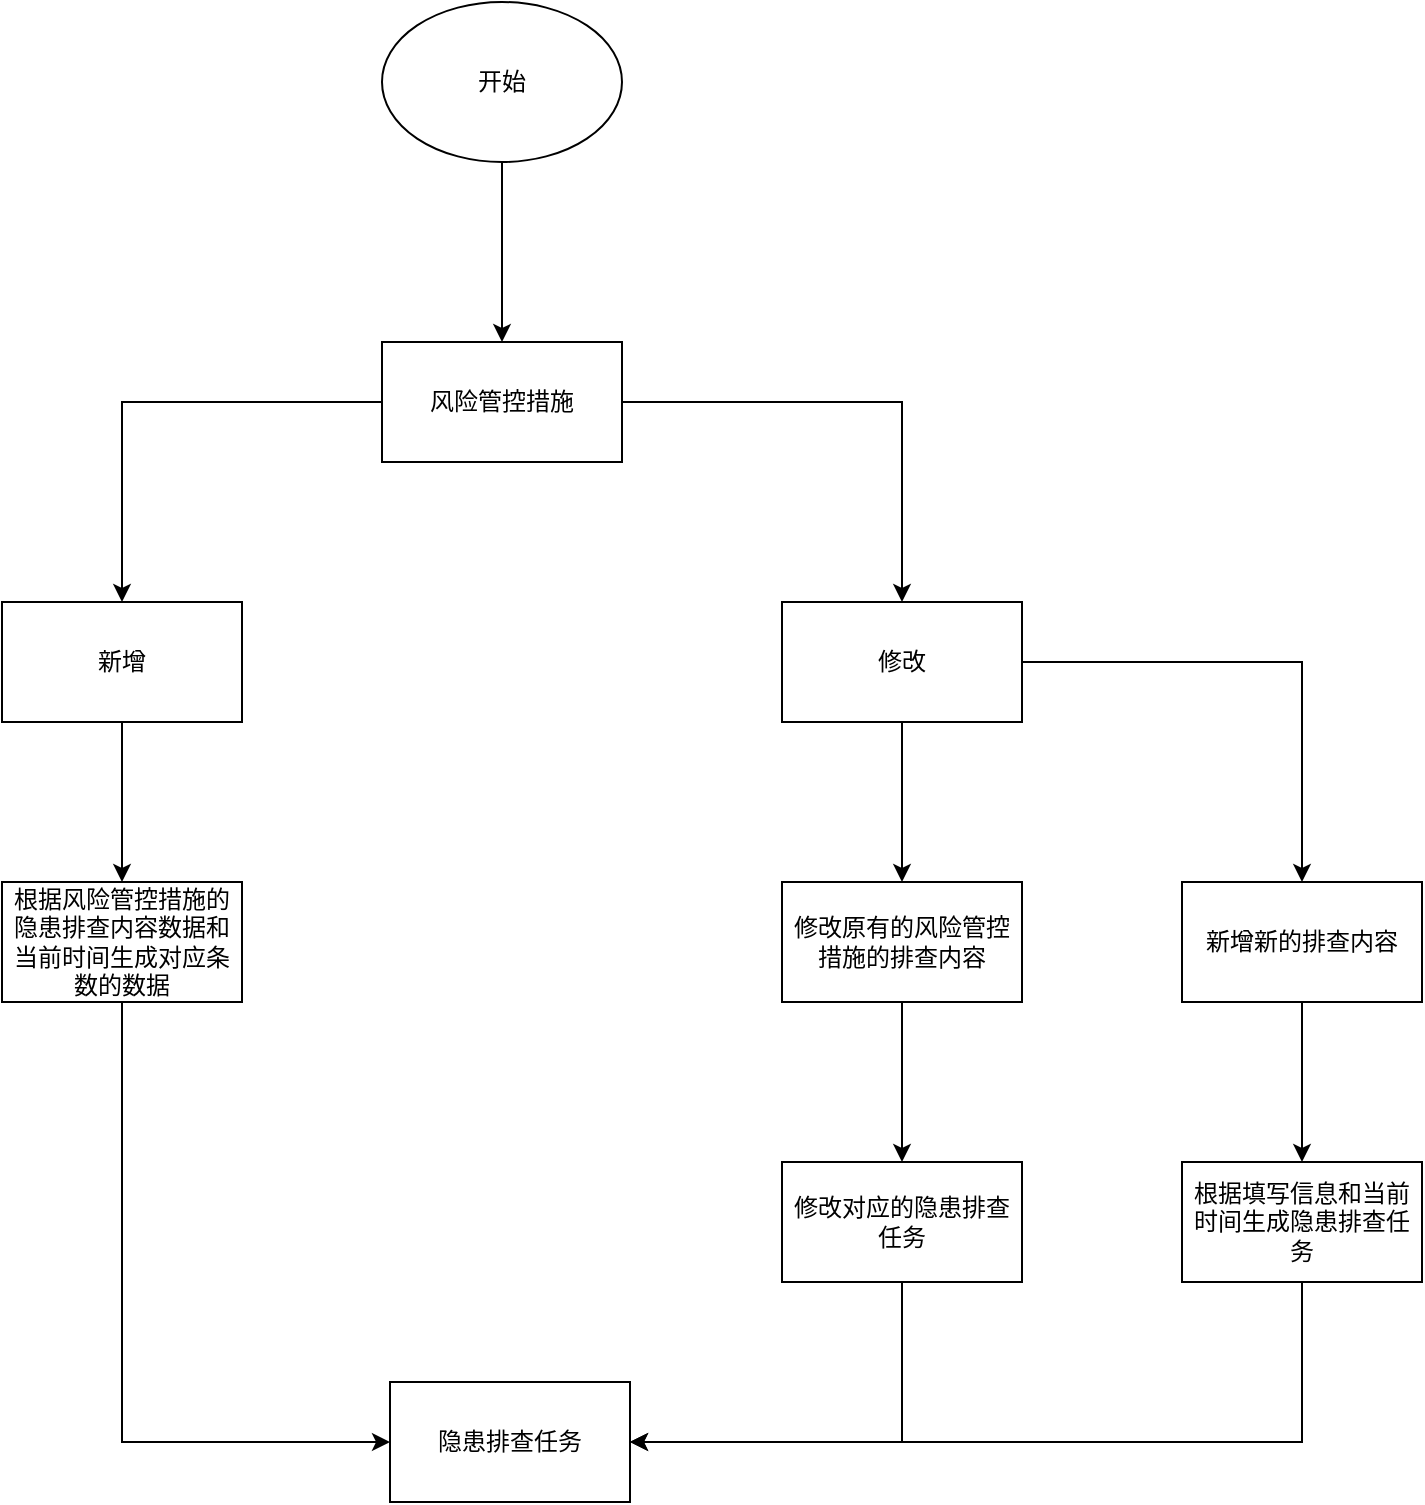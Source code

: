 <mxfile version="24.7.6">
  <diagram name="第 1 页" id="gtpTsQSYxkaPATvE2j1K">
    <mxGraphModel dx="1077" dy="647" grid="1" gridSize="10" guides="1" tooltips="1" connect="1" arrows="1" fold="1" page="1" pageScale="1" pageWidth="827" pageHeight="1169" math="0" shadow="0">
      <root>
        <mxCell id="0" />
        <mxCell id="1" parent="0" />
        <mxCell id="t23KufDyzYEO6K5p8194-3" value="" style="edgeStyle=orthogonalEdgeStyle;rounded=0;orthogonalLoop=1;jettySize=auto;html=1;" edge="1" parent="1" source="t23KufDyzYEO6K5p8194-1" target="t23KufDyzYEO6K5p8194-2">
          <mxGeometry relative="1" as="geometry" />
        </mxCell>
        <mxCell id="t23KufDyzYEO6K5p8194-1" value="开始" style="ellipse;whiteSpace=wrap;html=1;" vertex="1" parent="1">
          <mxGeometry x="350" width="120" height="80" as="geometry" />
        </mxCell>
        <mxCell id="t23KufDyzYEO6K5p8194-9" value="" style="edgeStyle=orthogonalEdgeStyle;rounded=0;orthogonalLoop=1;jettySize=auto;html=1;" edge="1" parent="1" source="t23KufDyzYEO6K5p8194-2" target="t23KufDyzYEO6K5p8194-8">
          <mxGeometry relative="1" as="geometry" />
        </mxCell>
        <mxCell id="t23KufDyzYEO6K5p8194-13" value="" style="edgeStyle=orthogonalEdgeStyle;rounded=0;orthogonalLoop=1;jettySize=auto;html=1;" edge="1" parent="1" source="t23KufDyzYEO6K5p8194-2" target="t23KufDyzYEO6K5p8194-12">
          <mxGeometry relative="1" as="geometry" />
        </mxCell>
        <mxCell id="t23KufDyzYEO6K5p8194-2" value="风险管控措施" style="whiteSpace=wrap;html=1;" vertex="1" parent="1">
          <mxGeometry x="350" y="170" width="120" height="60" as="geometry" />
        </mxCell>
        <mxCell id="t23KufDyzYEO6K5p8194-11" value="" style="edgeStyle=orthogonalEdgeStyle;rounded=0;orthogonalLoop=1;jettySize=auto;html=1;" edge="1" parent="1" source="t23KufDyzYEO6K5p8194-8" target="t23KufDyzYEO6K5p8194-10">
          <mxGeometry relative="1" as="geometry" />
        </mxCell>
        <mxCell id="t23KufDyzYEO6K5p8194-8" value="新增" style="whiteSpace=wrap;html=1;" vertex="1" parent="1">
          <mxGeometry x="160" y="300" width="120" height="60" as="geometry" />
        </mxCell>
        <mxCell id="t23KufDyzYEO6K5p8194-23" style="edgeStyle=orthogonalEdgeStyle;rounded=0;orthogonalLoop=1;jettySize=auto;html=1;exitX=0.5;exitY=1;exitDx=0;exitDy=0;entryX=0;entryY=0.5;entryDx=0;entryDy=0;" edge="1" parent="1" source="t23KufDyzYEO6K5p8194-10" target="t23KufDyzYEO6K5p8194-22">
          <mxGeometry relative="1" as="geometry" />
        </mxCell>
        <mxCell id="t23KufDyzYEO6K5p8194-10" value="根据风险管控措施的隐患排查内容数据和当前时间生成对应条数的数据" style="whiteSpace=wrap;html=1;" vertex="1" parent="1">
          <mxGeometry x="160" y="440" width="120" height="60" as="geometry" />
        </mxCell>
        <mxCell id="t23KufDyzYEO6K5p8194-15" value="" style="edgeStyle=orthogonalEdgeStyle;rounded=0;orthogonalLoop=1;jettySize=auto;html=1;" edge="1" parent="1" source="t23KufDyzYEO6K5p8194-12" target="t23KufDyzYEO6K5p8194-14">
          <mxGeometry relative="1" as="geometry" />
        </mxCell>
        <mxCell id="t23KufDyzYEO6K5p8194-19" value="" style="edgeStyle=orthogonalEdgeStyle;rounded=0;orthogonalLoop=1;jettySize=auto;html=1;" edge="1" parent="1" source="t23KufDyzYEO6K5p8194-12" target="t23KufDyzYEO6K5p8194-18">
          <mxGeometry relative="1" as="geometry" />
        </mxCell>
        <mxCell id="t23KufDyzYEO6K5p8194-12" value="修改" style="whiteSpace=wrap;html=1;" vertex="1" parent="1">
          <mxGeometry x="550" y="300" width="120" height="60" as="geometry" />
        </mxCell>
        <mxCell id="t23KufDyzYEO6K5p8194-17" value="" style="edgeStyle=orthogonalEdgeStyle;rounded=0;orthogonalLoop=1;jettySize=auto;html=1;" edge="1" parent="1" source="t23KufDyzYEO6K5p8194-14" target="t23KufDyzYEO6K5p8194-16">
          <mxGeometry relative="1" as="geometry" />
        </mxCell>
        <mxCell id="t23KufDyzYEO6K5p8194-14" value="修改原有的风险管控措施的排查内容" style="whiteSpace=wrap;html=1;" vertex="1" parent="1">
          <mxGeometry x="550" y="440" width="120" height="60" as="geometry" />
        </mxCell>
        <mxCell id="t23KufDyzYEO6K5p8194-24" style="edgeStyle=orthogonalEdgeStyle;rounded=0;orthogonalLoop=1;jettySize=auto;html=1;exitX=0.5;exitY=1;exitDx=0;exitDy=0;entryX=1;entryY=0.5;entryDx=0;entryDy=0;" edge="1" parent="1" source="t23KufDyzYEO6K5p8194-16" target="t23KufDyzYEO6K5p8194-22">
          <mxGeometry relative="1" as="geometry" />
        </mxCell>
        <mxCell id="t23KufDyzYEO6K5p8194-16" value="修改对应的隐患排查任务" style="whiteSpace=wrap;html=1;" vertex="1" parent="1">
          <mxGeometry x="550" y="580" width="120" height="60" as="geometry" />
        </mxCell>
        <mxCell id="t23KufDyzYEO6K5p8194-21" value="" style="edgeStyle=orthogonalEdgeStyle;rounded=0;orthogonalLoop=1;jettySize=auto;html=1;" edge="1" parent="1" source="t23KufDyzYEO6K5p8194-18" target="t23KufDyzYEO6K5p8194-20">
          <mxGeometry relative="1" as="geometry" />
        </mxCell>
        <mxCell id="t23KufDyzYEO6K5p8194-18" value="新增新的排查内容" style="whiteSpace=wrap;html=1;" vertex="1" parent="1">
          <mxGeometry x="750" y="440" width="120" height="60" as="geometry" />
        </mxCell>
        <mxCell id="t23KufDyzYEO6K5p8194-25" style="edgeStyle=orthogonalEdgeStyle;rounded=0;orthogonalLoop=1;jettySize=auto;html=1;exitX=0.5;exitY=1;exitDx=0;exitDy=0;entryX=1;entryY=0.5;entryDx=0;entryDy=0;" edge="1" parent="1" source="t23KufDyzYEO6K5p8194-20" target="t23KufDyzYEO6K5p8194-22">
          <mxGeometry relative="1" as="geometry" />
        </mxCell>
        <mxCell id="t23KufDyzYEO6K5p8194-20" value="根据填写信息和当前时间生成隐患排查任务" style="whiteSpace=wrap;html=1;" vertex="1" parent="1">
          <mxGeometry x="750" y="580" width="120" height="60" as="geometry" />
        </mxCell>
        <mxCell id="t23KufDyzYEO6K5p8194-22" value="隐患排查任务" style="rounded=0;whiteSpace=wrap;html=1;" vertex="1" parent="1">
          <mxGeometry x="354" y="690" width="120" height="60" as="geometry" />
        </mxCell>
      </root>
    </mxGraphModel>
  </diagram>
</mxfile>
